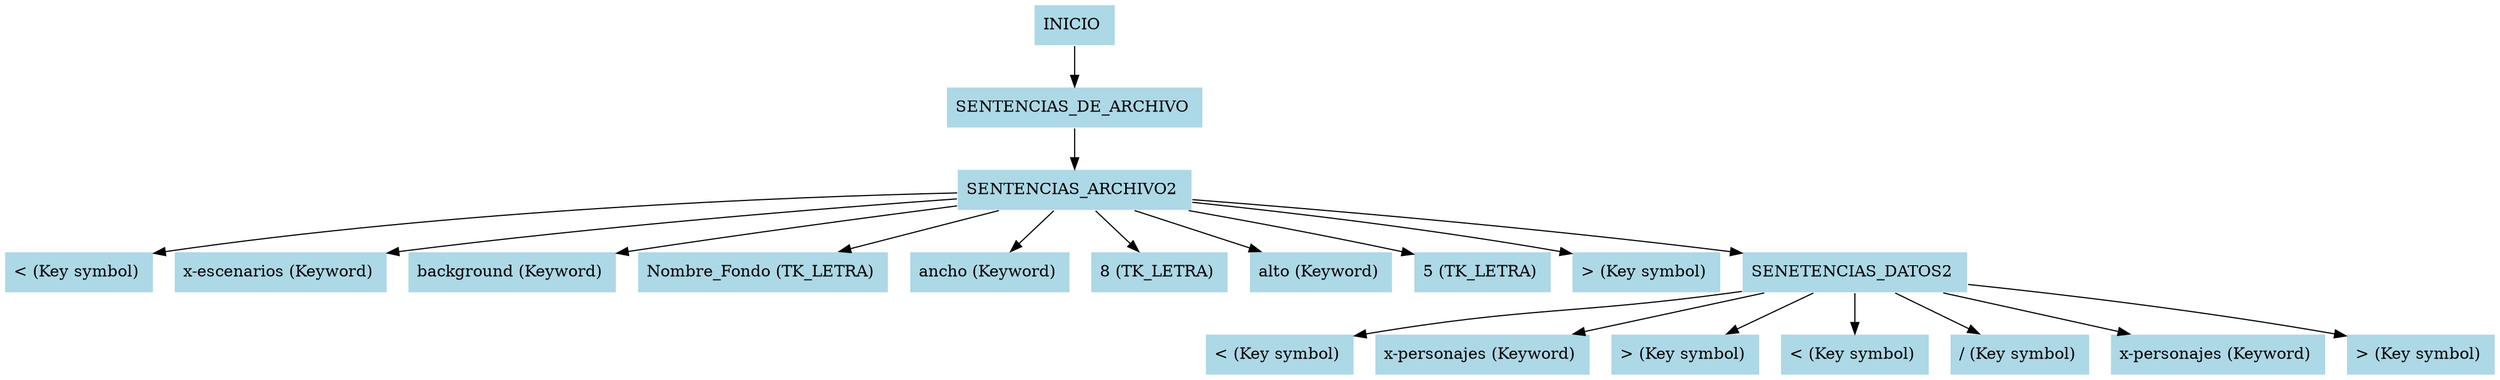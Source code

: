 digraph lista{ 
	rankdir=TB;
	node[shape = box, style = filled, color = white]; 
	nodo41962596[label="INICIO ", fillcolor="LightBlue", style ="filled", shape="box"]; 

	nodo42119052[label="SENTENCIAS_DE_ARCHIVO ", fillcolor="LightBlue", style ="filled", shape="box"]; 

	nodo43527150[label="SENTENCIAS_ARCHIVO2 ", fillcolor="LightBlue", style ="filled", shape="box"]; 

	nodo56200037[label="< (Key symbol) ", fillcolor="LightBlue", style ="filled", shape="box"]; 
"nodo43527150"-> "nodo56200037" 

	nodo36038289[label="x-escenarios (Keyword) ", fillcolor="LightBlue", style ="filled", shape="box"]; 
"nodo43527150"-> "nodo36038289" 

	nodo55909147[label="background (Keyword) ", fillcolor="LightBlue", style ="filled", shape="box"]; 
"nodo43527150"-> "nodo55909147" 

	nodo33420276[label="Nombre_Fondo (TK_LETRA) ", fillcolor="LightBlue", style ="filled", shape="box"]; 
"nodo43527150"-> "nodo33420276" 

	nodo32347029[label="ancho (Keyword) ", fillcolor="LightBlue", style ="filled", shape="box"]; 
"nodo43527150"-> "nodo32347029" 

	nodo22687807[label="8 (TK_LETRA) ", fillcolor="LightBlue", style ="filled", shape="box"]; 
"nodo43527150"-> "nodo22687807" 

	nodo2863675[label="alto (Keyword) ", fillcolor="LightBlue", style ="filled", shape="box"]; 
"nodo43527150"-> "nodo2863675" 

	nodo25773083[label="5 (TK_LETRA) ", fillcolor="LightBlue", style ="filled", shape="box"]; 
"nodo43527150"-> "nodo25773083" 

	nodo30631159[label="> (Key symbol) ", fillcolor="LightBlue", style ="filled", shape="box"]; 
"nodo43527150"-> "nodo30631159" 

	nodo7244975[label="SENETENCIAS_DATOS2 ", fillcolor="LightBlue", style ="filled", shape="box"]; 

	nodo65204782[label="< (Key symbol) ", fillcolor="LightBlue", style ="filled", shape="box"]; 
"nodo7244975"-> "nodo65204782" 

	nodo49972132[label="x-personajes (Keyword) ", fillcolor="LightBlue", style ="filled", shape="box"]; 
"nodo7244975"-> "nodo49972132" 

	nodo47096010[label="> (Key symbol) ", fillcolor="LightBlue", style ="filled", shape="box"]; 
"nodo7244975"-> "nodo47096010" 

	nodo21210914[label="< (Key symbol) ", fillcolor="LightBlue", style ="filled", shape="box"]; 
"nodo7244975"-> "nodo21210914" 

	nodo56680499[label="/ (Key symbol) ", fillcolor="LightBlue", style ="filled", shape="box"]; 
"nodo7244975"-> "nodo56680499" 

	nodo40362448[label="x-personajes (Keyword) ", fillcolor="LightBlue", style ="filled", shape="box"]; 
"nodo7244975"-> "nodo40362448" 

	nodo27717712[label="> (Key symbol) ", fillcolor="LightBlue", style ="filled", shape="box"]; 
"nodo7244975"-> "nodo27717712" 
"nodo43527150"-> "nodo7244975" 
"nodo42119052"-> "nodo43527150" 
"nodo41962596"-> "nodo42119052" 
}